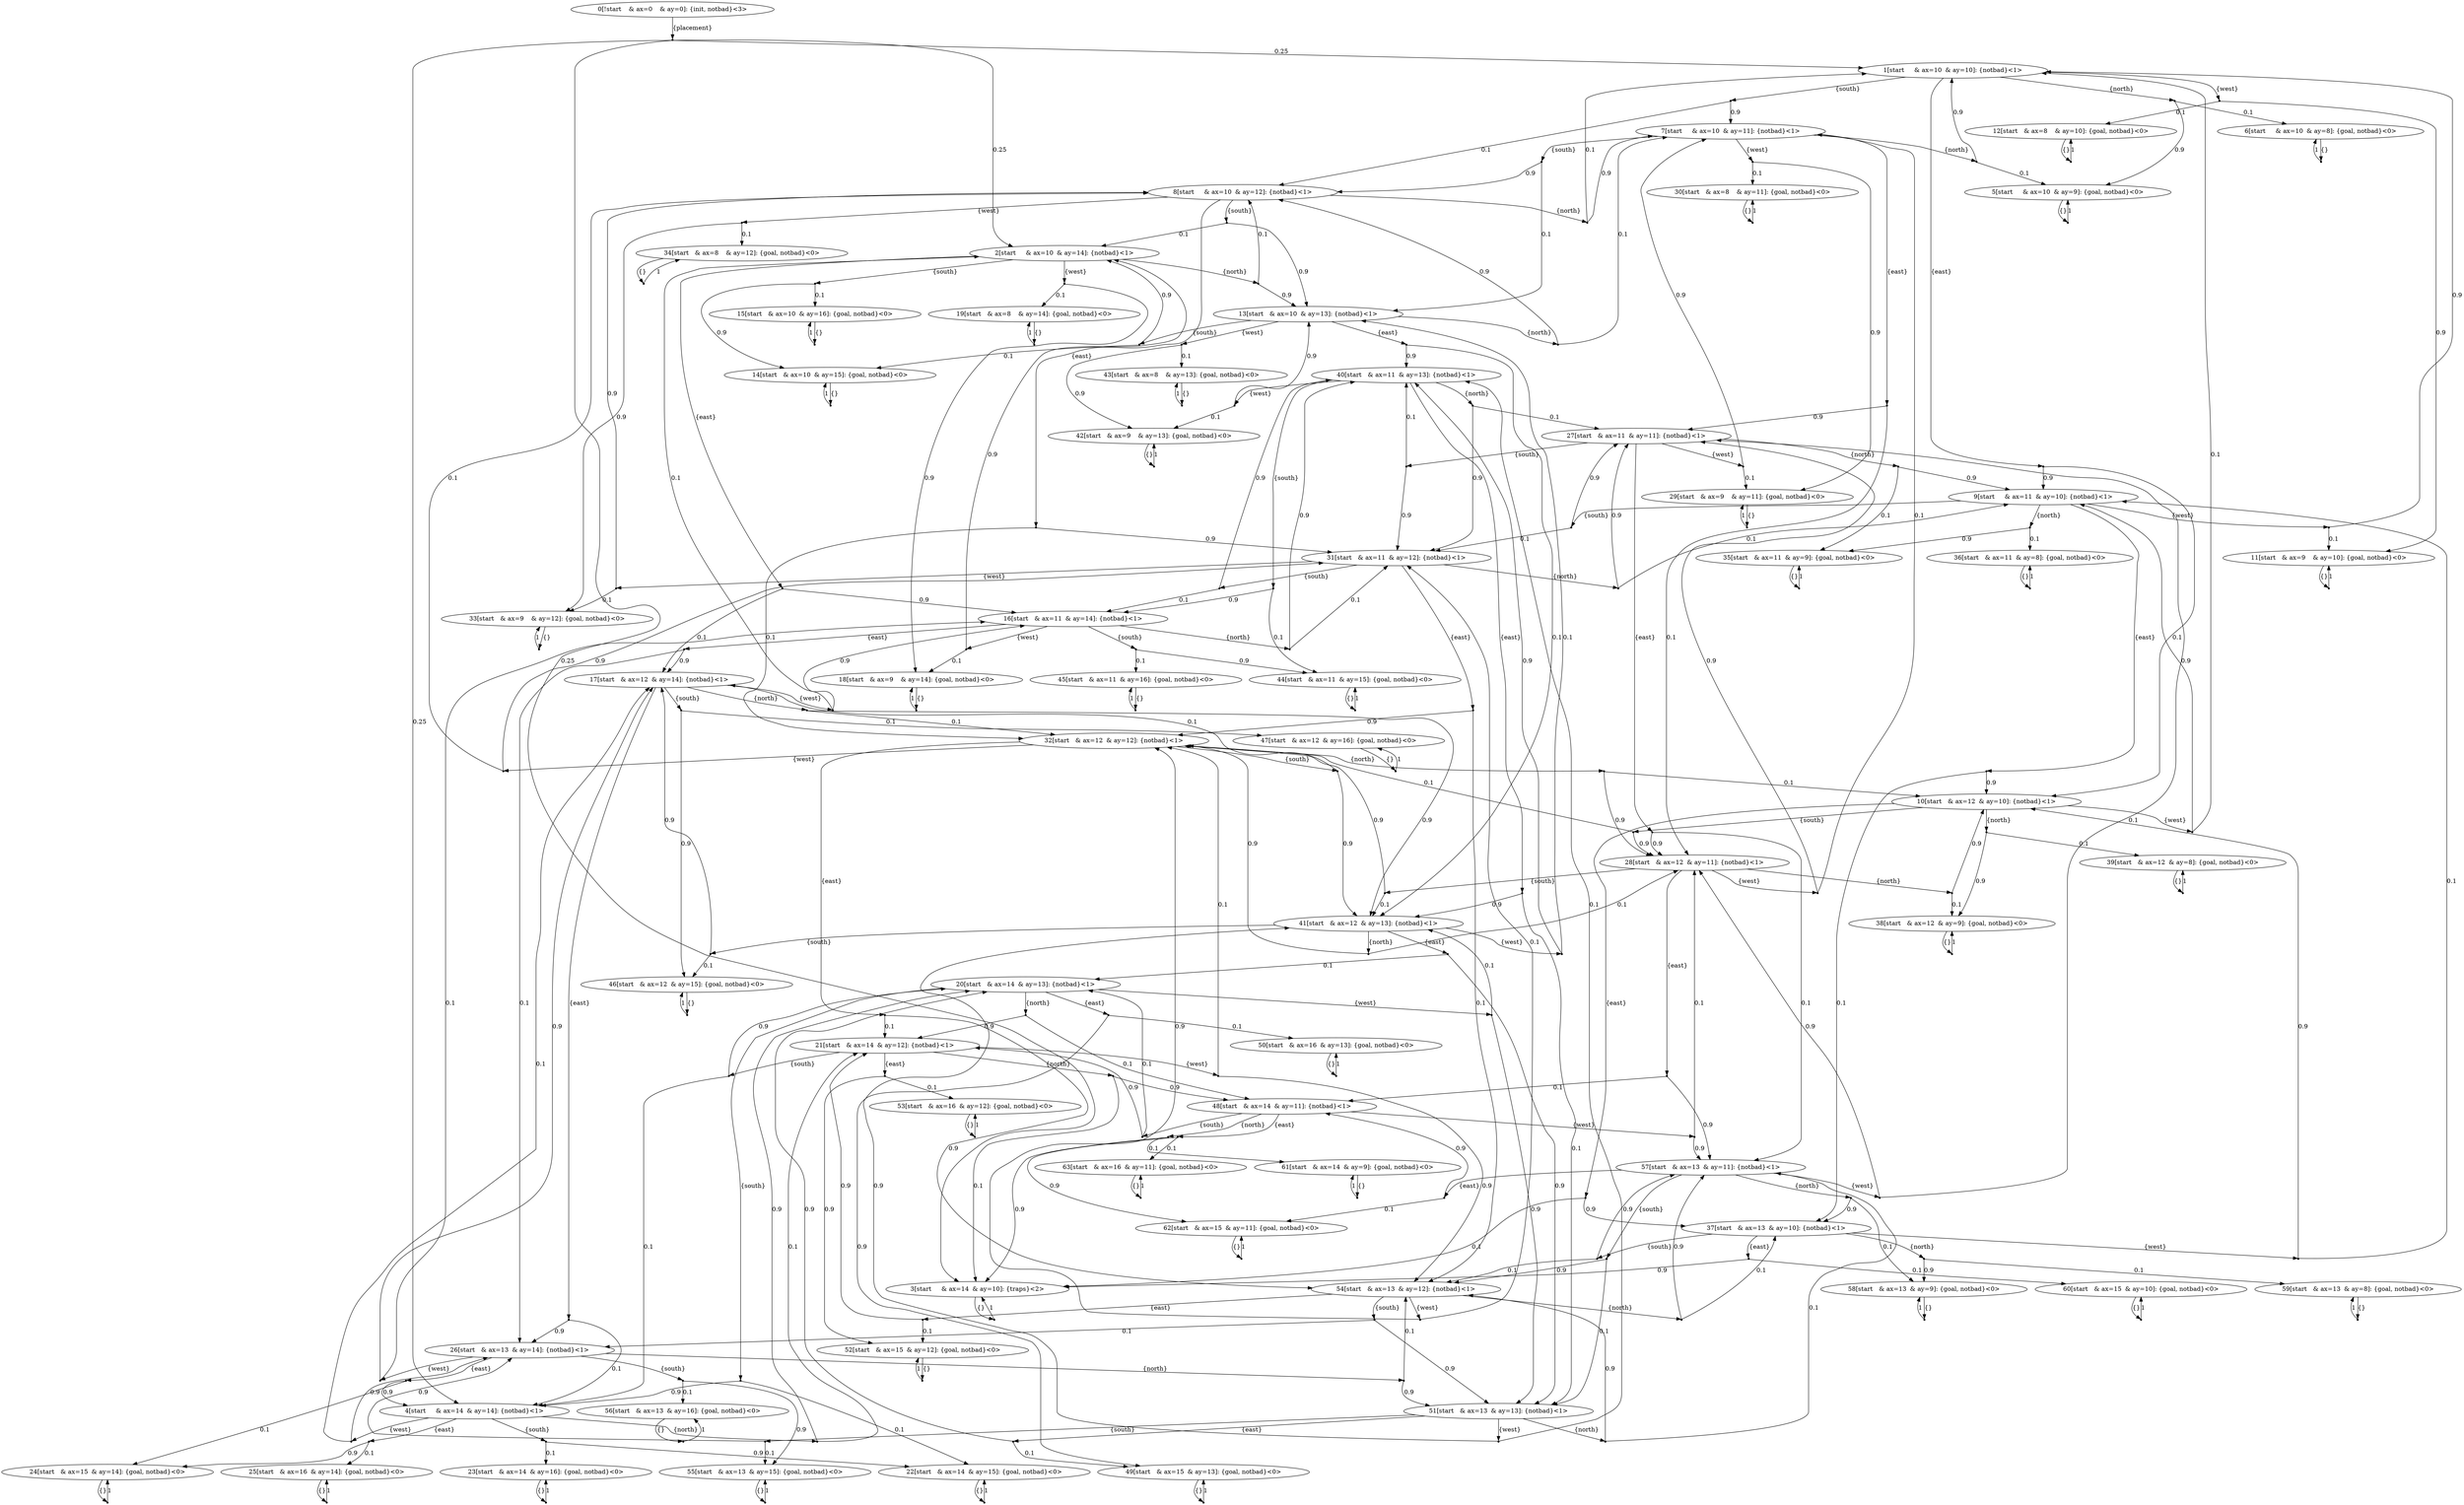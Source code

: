 digraph model {
	0 [ label = "0[!start	& ax=0	& ay=0]: {init, notbad}<3>" ];
	1 [ label = "1[start	& ax=10	& ay=10]: {notbad}<1>" ];
	2 [ label = "2[start	& ax=10	& ay=14]: {notbad}<1>" ];
	3 [ label = "3[start	& ax=14	& ay=10]: {traps}<2>" ];
	4 [ label = "4[start	& ax=14	& ay=14]: {notbad}<1>" ];
	5 [ label = "5[start	& ax=10	& ay=9]: {goal, notbad}<0>" ];
	6 [ label = "6[start	& ax=10	& ay=8]: {goal, notbad}<0>" ];
	7 [ label = "7[start	& ax=10	& ay=11]: {notbad}<1>" ];
	8 [ label = "8[start	& ax=10	& ay=12]: {notbad}<1>" ];
	9 [ label = "9[start	& ax=11	& ay=10]: {notbad}<1>" ];
	10 [ label = "10[start	& ax=12	& ay=10]: {notbad}<1>" ];
	11 [ label = "11[start	& ax=9	& ay=10]: {goal, notbad}<0>" ];
	12 [ label = "12[start	& ax=8	& ay=10]: {goal, notbad}<0>" ];
	13 [ label = "13[start	& ax=10	& ay=13]: {notbad}<1>" ];
	14 [ label = "14[start	& ax=10	& ay=15]: {goal, notbad}<0>" ];
	15 [ label = "15[start	& ax=10	& ay=16]: {goal, notbad}<0>" ];
	16 [ label = "16[start	& ax=11	& ay=14]: {notbad}<1>" ];
	17 [ label = "17[start	& ax=12	& ay=14]: {notbad}<1>" ];
	18 [ label = "18[start	& ax=9	& ay=14]: {goal, notbad}<0>" ];
	19 [ label = "19[start	& ax=8	& ay=14]: {goal, notbad}<0>" ];
	20 [ label = "20[start	& ax=14	& ay=13]: {notbad}<1>" ];
	21 [ label = "21[start	& ax=14	& ay=12]: {notbad}<1>" ];
	22 [ label = "22[start	& ax=14	& ay=15]: {goal, notbad}<0>" ];
	23 [ label = "23[start	& ax=14	& ay=16]: {goal, notbad}<0>" ];
	24 [ label = "24[start	& ax=15	& ay=14]: {goal, notbad}<0>" ];
	25 [ label = "25[start	& ax=16	& ay=14]: {goal, notbad}<0>" ];
	26 [ label = "26[start	& ax=13	& ay=14]: {notbad}<1>" ];
	27 [ label = "27[start	& ax=11	& ay=11]: {notbad}<1>" ];
	28 [ label = "28[start	& ax=12	& ay=11]: {notbad}<1>" ];
	29 [ label = "29[start	& ax=9	& ay=11]: {goal, notbad}<0>" ];
	30 [ label = "30[start	& ax=8	& ay=11]: {goal, notbad}<0>" ];
	31 [ label = "31[start	& ax=11	& ay=12]: {notbad}<1>" ];
	32 [ label = "32[start	& ax=12	& ay=12]: {notbad}<1>" ];
	33 [ label = "33[start	& ax=9	& ay=12]: {goal, notbad}<0>" ];
	34 [ label = "34[start	& ax=8	& ay=12]: {goal, notbad}<0>" ];
	35 [ label = "35[start	& ax=11	& ay=9]: {goal, notbad}<0>" ];
	36 [ label = "36[start	& ax=11	& ay=8]: {goal, notbad}<0>" ];
	37 [ label = "37[start	& ax=13	& ay=10]: {notbad}<1>" ];
	38 [ label = "38[start	& ax=12	& ay=9]: {goal, notbad}<0>" ];
	39 [ label = "39[start	& ax=12	& ay=8]: {goal, notbad}<0>" ];
	40 [ label = "40[start	& ax=11	& ay=13]: {notbad}<1>" ];
	41 [ label = "41[start	& ax=12	& ay=13]: {notbad}<1>" ];
	42 [ label = "42[start	& ax=9	& ay=13]: {goal, notbad}<0>" ];
	43 [ label = "43[start	& ax=8	& ay=13]: {goal, notbad}<0>" ];
	44 [ label = "44[start	& ax=11	& ay=15]: {goal, notbad}<0>" ];
	45 [ label = "45[start	& ax=11	& ay=16]: {goal, notbad}<0>" ];
	46 [ label = "46[start	& ax=12	& ay=15]: {goal, notbad}<0>" ];
	47 [ label = "47[start	& ax=12	& ay=16]: {goal, notbad}<0>" ];
	48 [ label = "48[start	& ax=14	& ay=11]: {notbad}<1>" ];
	49 [ label = "49[start	& ax=15	& ay=13]: {goal, notbad}<0>" ];
	50 [ label = "50[start	& ax=16	& ay=13]: {goal, notbad}<0>" ];
	51 [ label = "51[start	& ax=13	& ay=13]: {notbad}<1>" ];
	52 [ label = "52[start	& ax=15	& ay=12]: {goal, notbad}<0>" ];
	53 [ label = "53[start	& ax=16	& ay=12]: {goal, notbad}<0>" ];
	54 [ label = "54[start	& ax=13	& ay=12]: {notbad}<1>" ];
	55 [ label = "55[start	& ax=13	& ay=15]: {goal, notbad}<0>" ];
	56 [ label = "56[start	& ax=13	& ay=16]: {goal, notbad}<0>" ];
	57 [ label = "57[start	& ax=13	& ay=11]: {notbad}<1>" ];
	58 [ label = "58[start	& ax=13	& ay=9]: {goal, notbad}<0>" ];
	59 [ label = "59[start	& ax=13	& ay=8]: {goal, notbad}<0>" ];
	60 [ label = "60[start	& ax=15	& ay=10]: {goal, notbad}<0>" ];
	61 [ label = "61[start	& ax=14	& ay=9]: {goal, notbad}<0>" ];
	62 [ label = "62[start	& ax=15	& ay=11]: {goal, notbad}<0>" ];
	63 [ label = "63[start	& ax=16	& ay=11]: {goal, notbad}<0>" ];
	"0c0" [shape = "point"];
	0 -> "0c0" [ label = "{placement}"]
;
	"0c0" -> 1 [ label= "0.25" ];
	"0c0" -> 2 [ label= "0.25" ];
	"0c0" -> 3 [ label= "0.25" ];
	"0c0" -> 4 [ label= "0.25" ];
	"1c0" [shape = "point"];
	1 -> "1c0" [ label = "{north}"]
;
	"1c0" -> 5 [ label= "0.9" ];
	"1c0" -> 6 [ label= "0.1" ];
	"1c1" [shape = "point"];
	1 -> "1c1" [ label = "{south}"]
;
	"1c1" -> 7 [ label= "0.9" ];
	"1c1" -> 8 [ label= "0.1" ];
	"1c2" [shape = "point"];
	1 -> "1c2" [ label = "{east}"]
;
	"1c2" -> 9 [ label= "0.9" ];
	"1c2" -> 10 [ label= "0.1" ];
	"1c3" [shape = "point"];
	1 -> "1c3" [ label = "{west}"]
;
	"1c3" -> 11 [ label= "0.9" ];
	"1c3" -> 12 [ label= "0.1" ];
	"2c0" [shape = "point"];
	2 -> "2c0" [ label = "{north}"]
;
	"2c0" -> 8 [ label= "0.1" ];
	"2c0" -> 13 [ label= "0.9" ];
	"2c1" [shape = "point"];
	2 -> "2c1" [ label = "{south}"]
;
	"2c1" -> 14 [ label= "0.9" ];
	"2c1" -> 15 [ label= "0.1" ];
	"2c2" [shape = "point"];
	2 -> "2c2" [ label = "{east}"]
;
	"2c2" -> 16 [ label= "0.9" ];
	"2c2" -> 17 [ label= "0.1" ];
	"2c3" [shape = "point"];
	2 -> "2c3" [ label = "{west}"]
;
	"2c3" -> 18 [ label= "0.9" ];
	"2c3" -> 19 [ label= "0.1" ];
	"3c0" [shape = "point"];
	3 -> "3c0" [ label = "{}"]
;
	"3c0" -> 3 [ label= "1" ];
	"4c0" [shape = "point"];
	4 -> "4c0" [ label = "{north}"]
;
	"4c0" -> 20 [ label= "0.9" ];
	"4c0" -> 21 [ label= "0.1" ];
	"4c1" [shape = "point"];
	4 -> "4c1" [ label = "{south}"]
;
	"4c1" -> 22 [ label= "0.9" ];
	"4c1" -> 23 [ label= "0.1" ];
	"4c2" [shape = "point"];
	4 -> "4c2" [ label = "{east}"]
;
	"4c2" -> 24 [ label= "0.9" ];
	"4c2" -> 25 [ label= "0.1" ];
	"4c3" [shape = "point"];
	4 -> "4c3" [ label = "{west}"]
;
	"4c3" -> 17 [ label= "0.1" ];
	"4c3" -> 26 [ label= "0.9" ];
	"5c0" [shape = "point"];
	5 -> "5c0" [ label = "{}"]
;
	"5c0" -> 5 [ label= "1" ];
	"6c0" [shape = "point"];
	6 -> "6c0" [ label = "{}"]
;
	"6c0" -> 6 [ label= "1" ];
	"7c0" [shape = "point"];
	7 -> "7c0" [ label = "{north}"]
;
	"7c0" -> 1 [ label= "0.9" ];
	"7c0" -> 5 [ label= "0.1" ];
	"7c1" [shape = "point"];
	7 -> "7c1" [ label = "{south}"]
;
	"7c1" -> 8 [ label= "0.9" ];
	"7c1" -> 13 [ label= "0.1" ];
	"7c2" [shape = "point"];
	7 -> "7c2" [ label = "{east}"]
;
	"7c2" -> 27 [ label= "0.9" ];
	"7c2" -> 28 [ label= "0.1" ];
	"7c3" [shape = "point"];
	7 -> "7c3" [ label = "{west}"]
;
	"7c3" -> 29 [ label= "0.9" ];
	"7c3" -> 30 [ label= "0.1" ];
	"8c0" [shape = "point"];
	8 -> "8c0" [ label = "{north}"]
;
	"8c0" -> 1 [ label= "0.1" ];
	"8c0" -> 7 [ label= "0.9" ];
	"8c1" [shape = "point"];
	8 -> "8c1" [ label = "{south}"]
;
	"8c1" -> 2 [ label= "0.1" ];
	"8c1" -> 13 [ label= "0.9" ];
	"8c2" [shape = "point"];
	8 -> "8c2" [ label = "{east}"]
;
	"8c2" -> 31 [ label= "0.9" ];
	"8c2" -> 32 [ label= "0.1" ];
	"8c3" [shape = "point"];
	8 -> "8c3" [ label = "{west}"]
;
	"8c3" -> 33 [ label= "0.9" ];
	"8c3" -> 34 [ label= "0.1" ];
	"9c0" [shape = "point"];
	9 -> "9c0" [ label = "{north}"]
;
	"9c0" -> 35 [ label= "0.9" ];
	"9c0" -> 36 [ label= "0.1" ];
	"9c1" [shape = "point"];
	9 -> "9c1" [ label = "{south}"]
;
	"9c1" -> 27 [ label= "0.9" ];
	"9c1" -> 31 [ label= "0.1" ];
	"9c2" [shape = "point"];
	9 -> "9c2" [ label = "{east}"]
;
	"9c2" -> 10 [ label= "0.9" ];
	"9c2" -> 37 [ label= "0.1" ];
	"9c3" [shape = "point"];
	9 -> "9c3" [ label = "{west}"]
;
	"9c3" -> 1 [ label= "0.9" ];
	"9c3" -> 11 [ label= "0.1" ];
	"10c0" [shape = "point"];
	10 -> "10c0" [ label = "{north}"]
;
	"10c0" -> 38 [ label= "0.9" ];
	"10c0" -> 39 [ label= "0.1" ];
	"10c1" [shape = "point"];
	10 -> "10c1" [ label = "{south}"]
;
	"10c1" -> 28 [ label= "0.9" ];
	"10c1" -> 32 [ label= "0.1" ];
	"10c2" [shape = "point"];
	10 -> "10c2" [ label = "{east}"]
;
	"10c2" -> 3 [ label= "0.1" ];
	"10c2" -> 37 [ label= "0.9" ];
	"10c3" [shape = "point"];
	10 -> "10c3" [ label = "{west}"]
;
	"10c3" -> 1 [ label= "0.1" ];
	"10c3" -> 9 [ label= "0.9" ];
	"11c0" [shape = "point"];
	11 -> "11c0" [ label = "{}"]
;
	"11c0" -> 11 [ label= "1" ];
	"12c0" [shape = "point"];
	12 -> "12c0" [ label = "{}"]
;
	"12c0" -> 12 [ label= "1" ];
	"13c0" [shape = "point"];
	13 -> "13c0" [ label = "{north}"]
;
	"13c0" -> 7 [ label= "0.1" ];
	"13c0" -> 8 [ label= "0.9" ];
	"13c1" [shape = "point"];
	13 -> "13c1" [ label = "{south}"]
;
	"13c1" -> 2 [ label= "0.9" ];
	"13c1" -> 14 [ label= "0.1" ];
	"13c2" [shape = "point"];
	13 -> "13c2" [ label = "{east}"]
;
	"13c2" -> 40 [ label= "0.9" ];
	"13c2" -> 41 [ label= "0.1" ];
	"13c3" [shape = "point"];
	13 -> "13c3" [ label = "{west}"]
;
	"13c3" -> 42 [ label= "0.9" ];
	"13c3" -> 43 [ label= "0.1" ];
	"14c0" [shape = "point"];
	14 -> "14c0" [ label = "{}"]
;
	"14c0" -> 14 [ label= "1" ];
	"15c0" [shape = "point"];
	15 -> "15c0" [ label = "{}"]
;
	"15c0" -> 15 [ label= "1" ];
	"16c0" [shape = "point"];
	16 -> "16c0" [ label = "{north}"]
;
	"16c0" -> 31 [ label= "0.1" ];
	"16c0" -> 40 [ label= "0.9" ];
	"16c1" [shape = "point"];
	16 -> "16c1" [ label = "{south}"]
;
	"16c1" -> 44 [ label= "0.9" ];
	"16c1" -> 45 [ label= "0.1" ];
	"16c2" [shape = "point"];
	16 -> "16c2" [ label = "{east}"]
;
	"16c2" -> 17 [ label= "0.9" ];
	"16c2" -> 26 [ label= "0.1" ];
	"16c3" [shape = "point"];
	16 -> "16c3" [ label = "{west}"]
;
	"16c3" -> 2 [ label= "0.9" ];
	"16c3" -> 18 [ label= "0.1" ];
	"17c0" [shape = "point"];
	17 -> "17c0" [ label = "{north}"]
;
	"17c0" -> 32 [ label= "0.1" ];
	"17c0" -> 41 [ label= "0.9" ];
	"17c1" [shape = "point"];
	17 -> "17c1" [ label = "{south}"]
;
	"17c1" -> 46 [ label= "0.9" ];
	"17c1" -> 47 [ label= "0.1" ];
	"17c2" [shape = "point"];
	17 -> "17c2" [ label = "{east}"]
;
	"17c2" -> 4 [ label= "0.1" ];
	"17c2" -> 26 [ label= "0.9" ];
	"17c3" [shape = "point"];
	17 -> "17c3" [ label = "{west}"]
;
	"17c3" -> 2 [ label= "0.1" ];
	"17c3" -> 16 [ label= "0.9" ];
	"18c0" [shape = "point"];
	18 -> "18c0" [ label = "{}"]
;
	"18c0" -> 18 [ label= "1" ];
	"19c0" [shape = "point"];
	19 -> "19c0" [ label = "{}"]
;
	"19c0" -> 19 [ label= "1" ];
	"20c0" [shape = "point"];
	20 -> "20c0" [ label = "{north}"]
;
	"20c0" -> 21 [ label= "0.9" ];
	"20c0" -> 48 [ label= "0.1" ];
	"20c1" [shape = "point"];
	20 -> "20c1" [ label = "{south}"]
;
	"20c1" -> 4 [ label= "0.9" ];
	"20c1" -> 22 [ label= "0.1" ];
	"20c2" [shape = "point"];
	20 -> "20c2" [ label = "{east}"]
;
	"20c2" -> 49 [ label= "0.9" ];
	"20c2" -> 50 [ label= "0.1" ];
	"20c3" [shape = "point"];
	20 -> "20c3" [ label = "{west}"]
;
	"20c3" -> 41 [ label= "0.1" ];
	"20c3" -> 51 [ label= "0.9" ];
	"21c0" [shape = "point"];
	21 -> "21c0" [ label = "{north}"]
;
	"21c0" -> 3 [ label= "0.1" ];
	"21c0" -> 48 [ label= "0.9" ];
	"21c1" [shape = "point"];
	21 -> "21c1" [ label = "{south}"]
;
	"21c1" -> 4 [ label= "0.1" ];
	"21c1" -> 20 [ label= "0.9" ];
	"21c2" [shape = "point"];
	21 -> "21c2" [ label = "{east}"]
;
	"21c2" -> 52 [ label= "0.9" ];
	"21c2" -> 53 [ label= "0.1" ];
	"21c3" [shape = "point"];
	21 -> "21c3" [ label = "{west}"]
;
	"21c3" -> 32 [ label= "0.1" ];
	"21c3" -> 54 [ label= "0.9" ];
	"22c0" [shape = "point"];
	22 -> "22c0" [ label = "{}"]
;
	"22c0" -> 22 [ label= "1" ];
	"23c0" [shape = "point"];
	23 -> "23c0" [ label = "{}"]
;
	"23c0" -> 23 [ label= "1" ];
	"24c0" [shape = "point"];
	24 -> "24c0" [ label = "{}"]
;
	"24c0" -> 24 [ label= "1" ];
	"25c0" [shape = "point"];
	25 -> "25c0" [ label = "{}"]
;
	"25c0" -> 25 [ label= "1" ];
	"26c0" [shape = "point"];
	26 -> "26c0" [ label = "{north}"]
;
	"26c0" -> 51 [ label= "0.9" ];
	"26c0" -> 54 [ label= "0.1" ];
	"26c1" [shape = "point"];
	26 -> "26c1" [ label = "{south}"]
;
	"26c1" -> 55 [ label= "0.9" ];
	"26c1" -> 56 [ label= "0.1" ];
	"26c2" [shape = "point"];
	26 -> "26c2" [ label = "{east}"]
;
	"26c2" -> 4 [ label= "0.9" ];
	"26c2" -> 24 [ label= "0.1" ];
	"26c3" [shape = "point"];
	26 -> "26c3" [ label = "{west}"]
;
	"26c3" -> 16 [ label= "0.1" ];
	"26c3" -> 17 [ label= "0.9" ];
	"27c0" [shape = "point"];
	27 -> "27c0" [ label = "{north}"]
;
	"27c0" -> 9 [ label= "0.9" ];
	"27c0" -> 35 [ label= "0.1" ];
	"27c1" [shape = "point"];
	27 -> "27c1" [ label = "{south}"]
;
	"27c1" -> 31 [ label= "0.9" ];
	"27c1" -> 40 [ label= "0.1" ];
	"27c2" [shape = "point"];
	27 -> "27c2" [ label = "{east}"]
;
	"27c2" -> 28 [ label= "0.9" ];
	"27c2" -> 57 [ label= "0.1" ];
	"27c3" [shape = "point"];
	27 -> "27c3" [ label = "{west}"]
;
	"27c3" -> 7 [ label= "0.9" ];
	"27c3" -> 29 [ label= "0.1" ];
	"28c0" [shape = "point"];
	28 -> "28c0" [ label = "{north}"]
;
	"28c0" -> 10 [ label= "0.9" ];
	"28c0" -> 38 [ label= "0.1" ];
	"28c1" [shape = "point"];
	28 -> "28c1" [ label = "{south}"]
;
	"28c1" -> 32 [ label= "0.9" ];
	"28c1" -> 41 [ label= "0.1" ];
	"28c2" [shape = "point"];
	28 -> "28c2" [ label = "{east}"]
;
	"28c2" -> 48 [ label= "0.1" ];
	"28c2" -> 57 [ label= "0.9" ];
	"28c3" [shape = "point"];
	28 -> "28c3" [ label = "{west}"]
;
	"28c3" -> 7 [ label= "0.1" ];
	"28c3" -> 27 [ label= "0.9" ];
	"29c0" [shape = "point"];
	29 -> "29c0" [ label = "{}"]
;
	"29c0" -> 29 [ label= "1" ];
	"30c0" [shape = "point"];
	30 -> "30c0" [ label = "{}"]
;
	"30c0" -> 30 [ label= "1" ];
	"31c0" [shape = "point"];
	31 -> "31c0" [ label = "{north}"]
;
	"31c0" -> 9 [ label= "0.1" ];
	"31c0" -> 27 [ label= "0.9" ];
	"31c1" [shape = "point"];
	31 -> "31c1" [ label = "{south}"]
;
	"31c1" -> 16 [ label= "0.1" ];
	"31c1" -> 40 [ label= "0.9" ];
	"31c2" [shape = "point"];
	31 -> "31c2" [ label = "{east}"]
;
	"31c2" -> 32 [ label= "0.9" ];
	"31c2" -> 54 [ label= "0.1" ];
	"31c3" [shape = "point"];
	31 -> "31c3" [ label = "{west}"]
;
	"31c3" -> 8 [ label= "0.9" ];
	"31c3" -> 33 [ label= "0.1" ];
	"32c0" [shape = "point"];
	32 -> "32c0" [ label = "{north}"]
;
	"32c0" -> 10 [ label= "0.1" ];
	"32c0" -> 28 [ label= "0.9" ];
	"32c1" [shape = "point"];
	32 -> "32c1" [ label = "{south}"]
;
	"32c1" -> 17 [ label= "0.1" ];
	"32c1" -> 41 [ label= "0.9" ];
	"32c2" [shape = "point"];
	32 -> "32c2" [ label = "{east}"]
;
	"32c2" -> 21 [ label= "0.1" ];
	"32c2" -> 54 [ label= "0.9" ];
	"32c3" [shape = "point"];
	32 -> "32c3" [ label = "{west}"]
;
	"32c3" -> 8 [ label= "0.1" ];
	"32c3" -> 31 [ label= "0.9" ];
	"33c0" [shape = "point"];
	33 -> "33c0" [ label = "{}"]
;
	"33c0" -> 33 [ label= "1" ];
	"34c0" [shape = "point"];
	34 -> "34c0" [ label = "{}"]
;
	"34c0" -> 34 [ label= "1" ];
	"35c0" [shape = "point"];
	35 -> "35c0" [ label = "{}"]
;
	"35c0" -> 35 [ label= "1" ];
	"36c0" [shape = "point"];
	36 -> "36c0" [ label = "{}"]
;
	"36c0" -> 36 [ label= "1" ];
	"37c0" [shape = "point"];
	37 -> "37c0" [ label = "{north}"]
;
	"37c0" -> 58 [ label= "0.9" ];
	"37c0" -> 59 [ label= "0.1" ];
	"37c1" [shape = "point"];
	37 -> "37c1" [ label = "{south}"]
;
	"37c1" -> 54 [ label= "0.1" ];
	"37c1" -> 57 [ label= "0.9" ];
	"37c2" [shape = "point"];
	37 -> "37c2" [ label = "{east}"]
;
	"37c2" -> 3 [ label= "0.9" ];
	"37c2" -> 60 [ label= "0.1" ];
	"37c3" [shape = "point"];
	37 -> "37c3" [ label = "{west}"]
;
	"37c3" -> 9 [ label= "0.1" ];
	"37c3" -> 10 [ label= "0.9" ];
	"38c0" [shape = "point"];
	38 -> "38c0" [ label = "{}"]
;
	"38c0" -> 38 [ label= "1" ];
	"39c0" [shape = "point"];
	39 -> "39c0" [ label = "{}"]
;
	"39c0" -> 39 [ label= "1" ];
	"40c0" [shape = "point"];
	40 -> "40c0" [ label = "{north}"]
;
	"40c0" -> 27 [ label= "0.1" ];
	"40c0" -> 31 [ label= "0.9" ];
	"40c1" [shape = "point"];
	40 -> "40c1" [ label = "{south}"]
;
	"40c1" -> 16 [ label= "0.9" ];
	"40c1" -> 44 [ label= "0.1" ];
	"40c2" [shape = "point"];
	40 -> "40c2" [ label = "{east}"]
;
	"40c2" -> 41 [ label= "0.9" ];
	"40c2" -> 51 [ label= "0.1" ];
	"40c3" [shape = "point"];
	40 -> "40c3" [ label = "{west}"]
;
	"40c3" -> 13 [ label= "0.9" ];
	"40c3" -> 42 [ label= "0.1" ];
	"41c0" [shape = "point"];
	41 -> "41c0" [ label = "{north}"]
;
	"41c0" -> 28 [ label= "0.1" ];
	"41c0" -> 32 [ label= "0.9" ];
	"41c1" [shape = "point"];
	41 -> "41c1" [ label = "{south}"]
;
	"41c1" -> 17 [ label= "0.9" ];
	"41c1" -> 46 [ label= "0.1" ];
	"41c2" [shape = "point"];
	41 -> "41c2" [ label = "{east}"]
;
	"41c2" -> 20 [ label= "0.1" ];
	"41c2" -> 51 [ label= "0.9" ];
	"41c3" [shape = "point"];
	41 -> "41c3" [ label = "{west}"]
;
	"41c3" -> 13 [ label= "0.1" ];
	"41c3" -> 40 [ label= "0.9" ];
	"42c0" [shape = "point"];
	42 -> "42c0" [ label = "{}"]
;
	"42c0" -> 42 [ label= "1" ];
	"43c0" [shape = "point"];
	43 -> "43c0" [ label = "{}"]
;
	"43c0" -> 43 [ label= "1" ];
	"44c0" [shape = "point"];
	44 -> "44c0" [ label = "{}"]
;
	"44c0" -> 44 [ label= "1" ];
	"45c0" [shape = "point"];
	45 -> "45c0" [ label = "{}"]
;
	"45c0" -> 45 [ label= "1" ];
	"46c0" [shape = "point"];
	46 -> "46c0" [ label = "{}"]
;
	"46c0" -> 46 [ label= "1" ];
	"47c0" [shape = "point"];
	47 -> "47c0" [ label = "{}"]
;
	"47c0" -> 47 [ label= "1" ];
	"48c0" [shape = "point"];
	48 -> "48c0" [ label = "{north}"]
;
	"48c0" -> 3 [ label= "0.9" ];
	"48c0" -> 61 [ label= "0.1" ];
	"48c1" [shape = "point"];
	48 -> "48c1" [ label = "{south}"]
;
	"48c1" -> 20 [ label= "0.1" ];
	"48c1" -> 21 [ label= "0.9" ];
	"48c2" [shape = "point"];
	48 -> "48c2" [ label = "{east}"]
;
	"48c2" -> 62 [ label= "0.9" ];
	"48c2" -> 63 [ label= "0.1" ];
	"48c3" [shape = "point"];
	48 -> "48c3" [ label = "{west}"]
;
	"48c3" -> 28 [ label= "0.1" ];
	"48c3" -> 57 [ label= "0.9" ];
	"49c0" [shape = "point"];
	49 -> "49c0" [ label = "{}"]
;
	"49c0" -> 49 [ label= "1" ];
	"50c0" [shape = "point"];
	50 -> "50c0" [ label = "{}"]
;
	"50c0" -> 50 [ label= "1" ];
	"51c0" [shape = "point"];
	51 -> "51c0" [ label = "{north}"]
;
	"51c0" -> 54 [ label= "0.9" ];
	"51c0" -> 57 [ label= "0.1" ];
	"51c1" [shape = "point"];
	51 -> "51c1" [ label = "{south}"]
;
	"51c1" -> 26 [ label= "0.9" ];
	"51c1" -> 55 [ label= "0.1" ];
	"51c2" [shape = "point"];
	51 -> "51c2" [ label = "{east}"]
;
	"51c2" -> 20 [ label= "0.9" ];
	"51c2" -> 49 [ label= "0.1" ];
	"51c3" [shape = "point"];
	51 -> "51c3" [ label = "{west}"]
;
	"51c3" -> 40 [ label= "0.1" ];
	"51c3" -> 41 [ label= "0.9" ];
	"52c0" [shape = "point"];
	52 -> "52c0" [ label = "{}"]
;
	"52c0" -> 52 [ label= "1" ];
	"53c0" [shape = "point"];
	53 -> "53c0" [ label = "{}"]
;
	"53c0" -> 53 [ label= "1" ];
	"54c0" [shape = "point"];
	54 -> "54c0" [ label = "{north}"]
;
	"54c0" -> 37 [ label= "0.1" ];
	"54c0" -> 57 [ label= "0.9" ];
	"54c1" [shape = "point"];
	54 -> "54c1" [ label = "{south}"]
;
	"54c1" -> 26 [ label= "0.1" ];
	"54c1" -> 51 [ label= "0.9" ];
	"54c2" [shape = "point"];
	54 -> "54c2" [ label = "{east}"]
;
	"54c2" -> 21 [ label= "0.9" ];
	"54c2" -> 52 [ label= "0.1" ];
	"54c3" [shape = "point"];
	54 -> "54c3" [ label = "{west}"]
;
	"54c3" -> 31 [ label= "0.1" ];
	"54c3" -> 32 [ label= "0.9" ];
	"55c0" [shape = "point"];
	55 -> "55c0" [ label = "{}"]
;
	"55c0" -> 55 [ label= "1" ];
	"56c0" [shape = "point"];
	56 -> "56c0" [ label = "{}"]
;
	"56c0" -> 56 [ label= "1" ];
	"57c0" [shape = "point"];
	57 -> "57c0" [ label = "{north}"]
;
	"57c0" -> 37 [ label= "0.9" ];
	"57c0" -> 58 [ label= "0.1" ];
	"57c1" [shape = "point"];
	57 -> "57c1" [ label = "{south}"]
;
	"57c1" -> 51 [ label= "0.1" ];
	"57c1" -> 54 [ label= "0.9" ];
	"57c2" [shape = "point"];
	57 -> "57c2" [ label = "{east}"]
;
	"57c2" -> 48 [ label= "0.9" ];
	"57c2" -> 62 [ label= "0.1" ];
	"57c3" [shape = "point"];
	57 -> "57c3" [ label = "{west}"]
;
	"57c3" -> 27 [ label= "0.1" ];
	"57c3" -> 28 [ label= "0.9" ];
	"58c0" [shape = "point"];
	58 -> "58c0" [ label = "{}"]
;
	"58c0" -> 58 [ label= "1" ];
	"59c0" [shape = "point"];
	59 -> "59c0" [ label = "{}"]
;
	"59c0" -> 59 [ label= "1" ];
	"60c0" [shape = "point"];
	60 -> "60c0" [ label = "{}"]
;
	"60c0" -> 60 [ label= "1" ];
	"61c0" [shape = "point"];
	61 -> "61c0" [ label = "{}"]
;
	"61c0" -> 61 [ label= "1" ];
	"62c0" [shape = "point"];
	62 -> "62c0" [ label = "{}"]
;
	"62c0" -> 62 [ label= "1" ];
	"63c0" [shape = "point"];
	63 -> "63c0" [ label = "{}"]
;
	"63c0" -> 63 [ label= "1" ];
}
